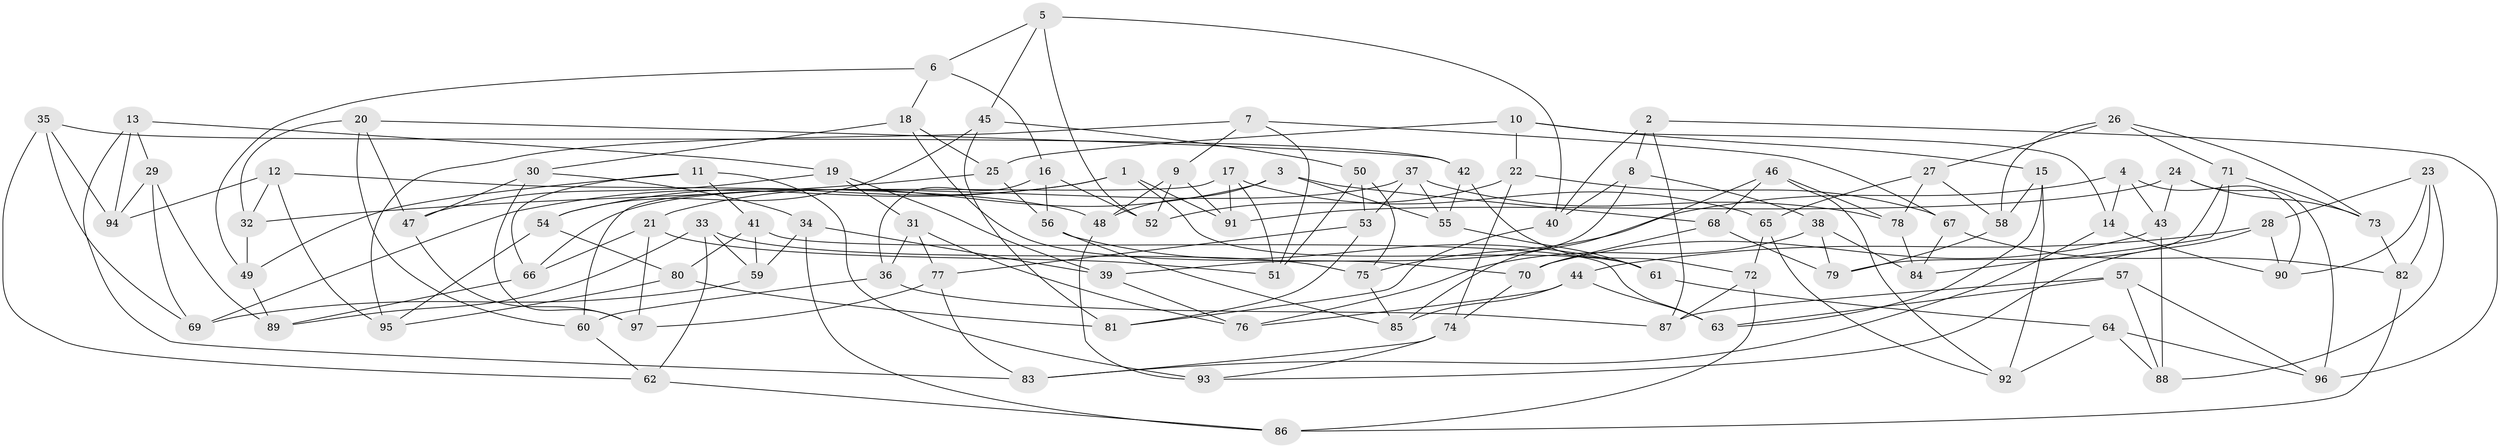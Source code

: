 // coarse degree distribution, {4: 0.5074626865671642, 5: 0.05970149253731343, 6: 0.373134328358209, 3: 0.05970149253731343}
// Generated by graph-tools (version 1.1) at 2025/52/02/27/25 19:52:32]
// undirected, 97 vertices, 194 edges
graph export_dot {
graph [start="1"]
  node [color=gray90,style=filled];
  1;
  2;
  3;
  4;
  5;
  6;
  7;
  8;
  9;
  10;
  11;
  12;
  13;
  14;
  15;
  16;
  17;
  18;
  19;
  20;
  21;
  22;
  23;
  24;
  25;
  26;
  27;
  28;
  29;
  30;
  31;
  32;
  33;
  34;
  35;
  36;
  37;
  38;
  39;
  40;
  41;
  42;
  43;
  44;
  45;
  46;
  47;
  48;
  49;
  50;
  51;
  52;
  53;
  54;
  55;
  56;
  57;
  58;
  59;
  60;
  61;
  62;
  63;
  64;
  65;
  66;
  67;
  68;
  69;
  70;
  71;
  72;
  73;
  74;
  75;
  76;
  77;
  78;
  79;
  80;
  81;
  82;
  83;
  84;
  85;
  86;
  87;
  88;
  89;
  90;
  91;
  92;
  93;
  94;
  95;
  96;
  97;
  1 -- 61;
  1 -- 54;
  1 -- 91;
  1 -- 69;
  2 -- 87;
  2 -- 8;
  2 -- 40;
  2 -- 96;
  3 -- 68;
  3 -- 48;
  3 -- 55;
  3 -- 21;
  4 -- 75;
  4 -- 14;
  4 -- 90;
  4 -- 43;
  5 -- 6;
  5 -- 40;
  5 -- 45;
  5 -- 52;
  6 -- 18;
  6 -- 16;
  6 -- 49;
  7 -- 9;
  7 -- 51;
  7 -- 95;
  7 -- 67;
  8 -- 38;
  8 -- 39;
  8 -- 40;
  9 -- 91;
  9 -- 52;
  9 -- 48;
  10 -- 22;
  10 -- 15;
  10 -- 25;
  10 -- 14;
  11 -- 41;
  11 -- 49;
  11 -- 93;
  11 -- 66;
  12 -- 95;
  12 -- 32;
  12 -- 94;
  12 -- 48;
  13 -- 83;
  13 -- 19;
  13 -- 29;
  13 -- 94;
  14 -- 90;
  14 -- 83;
  15 -- 63;
  15 -- 58;
  15 -- 92;
  16 -- 36;
  16 -- 56;
  16 -- 52;
  17 -- 60;
  17 -- 51;
  17 -- 65;
  17 -- 91;
  18 -- 30;
  18 -- 25;
  18 -- 70;
  19 -- 39;
  19 -- 47;
  19 -- 31;
  20 -- 47;
  20 -- 32;
  20 -- 42;
  20 -- 60;
  21 -- 51;
  21 -- 66;
  21 -- 97;
  22 -- 67;
  22 -- 52;
  22 -- 74;
  23 -- 82;
  23 -- 88;
  23 -- 90;
  23 -- 28;
  24 -- 96;
  24 -- 43;
  24 -- 91;
  24 -- 73;
  25 -- 56;
  25 -- 32;
  26 -- 73;
  26 -- 27;
  26 -- 58;
  26 -- 71;
  27 -- 78;
  27 -- 58;
  27 -- 65;
  28 -- 93;
  28 -- 44;
  28 -- 90;
  29 -- 69;
  29 -- 89;
  29 -- 94;
  30 -- 47;
  30 -- 97;
  30 -- 34;
  31 -- 36;
  31 -- 77;
  31 -- 76;
  32 -- 49;
  33 -- 62;
  33 -- 75;
  33 -- 89;
  33 -- 59;
  34 -- 86;
  34 -- 39;
  34 -- 59;
  35 -- 94;
  35 -- 69;
  35 -- 42;
  35 -- 62;
  36 -- 87;
  36 -- 60;
  37 -- 66;
  37 -- 78;
  37 -- 53;
  37 -- 55;
  38 -- 79;
  38 -- 76;
  38 -- 84;
  39 -- 76;
  40 -- 81;
  41 -- 63;
  41 -- 80;
  41 -- 59;
  42 -- 72;
  42 -- 55;
  43 -- 70;
  43 -- 88;
  44 -- 85;
  44 -- 76;
  44 -- 63;
  45 -- 54;
  45 -- 81;
  45 -- 50;
  46 -- 85;
  46 -- 92;
  46 -- 68;
  46 -- 78;
  47 -- 97;
  48 -- 93;
  49 -- 89;
  50 -- 51;
  50 -- 53;
  50 -- 75;
  53 -- 77;
  53 -- 81;
  54 -- 95;
  54 -- 80;
  55 -- 61;
  56 -- 61;
  56 -- 85;
  57 -- 96;
  57 -- 87;
  57 -- 63;
  57 -- 88;
  58 -- 79;
  59 -- 69;
  60 -- 62;
  61 -- 64;
  62 -- 86;
  64 -- 92;
  64 -- 88;
  64 -- 96;
  65 -- 92;
  65 -- 72;
  66 -- 89;
  67 -- 84;
  67 -- 82;
  68 -- 70;
  68 -- 79;
  70 -- 74;
  71 -- 84;
  71 -- 73;
  71 -- 79;
  72 -- 86;
  72 -- 87;
  73 -- 82;
  74 -- 93;
  74 -- 83;
  75 -- 85;
  77 -- 97;
  77 -- 83;
  78 -- 84;
  80 -- 81;
  80 -- 95;
  82 -- 86;
}
